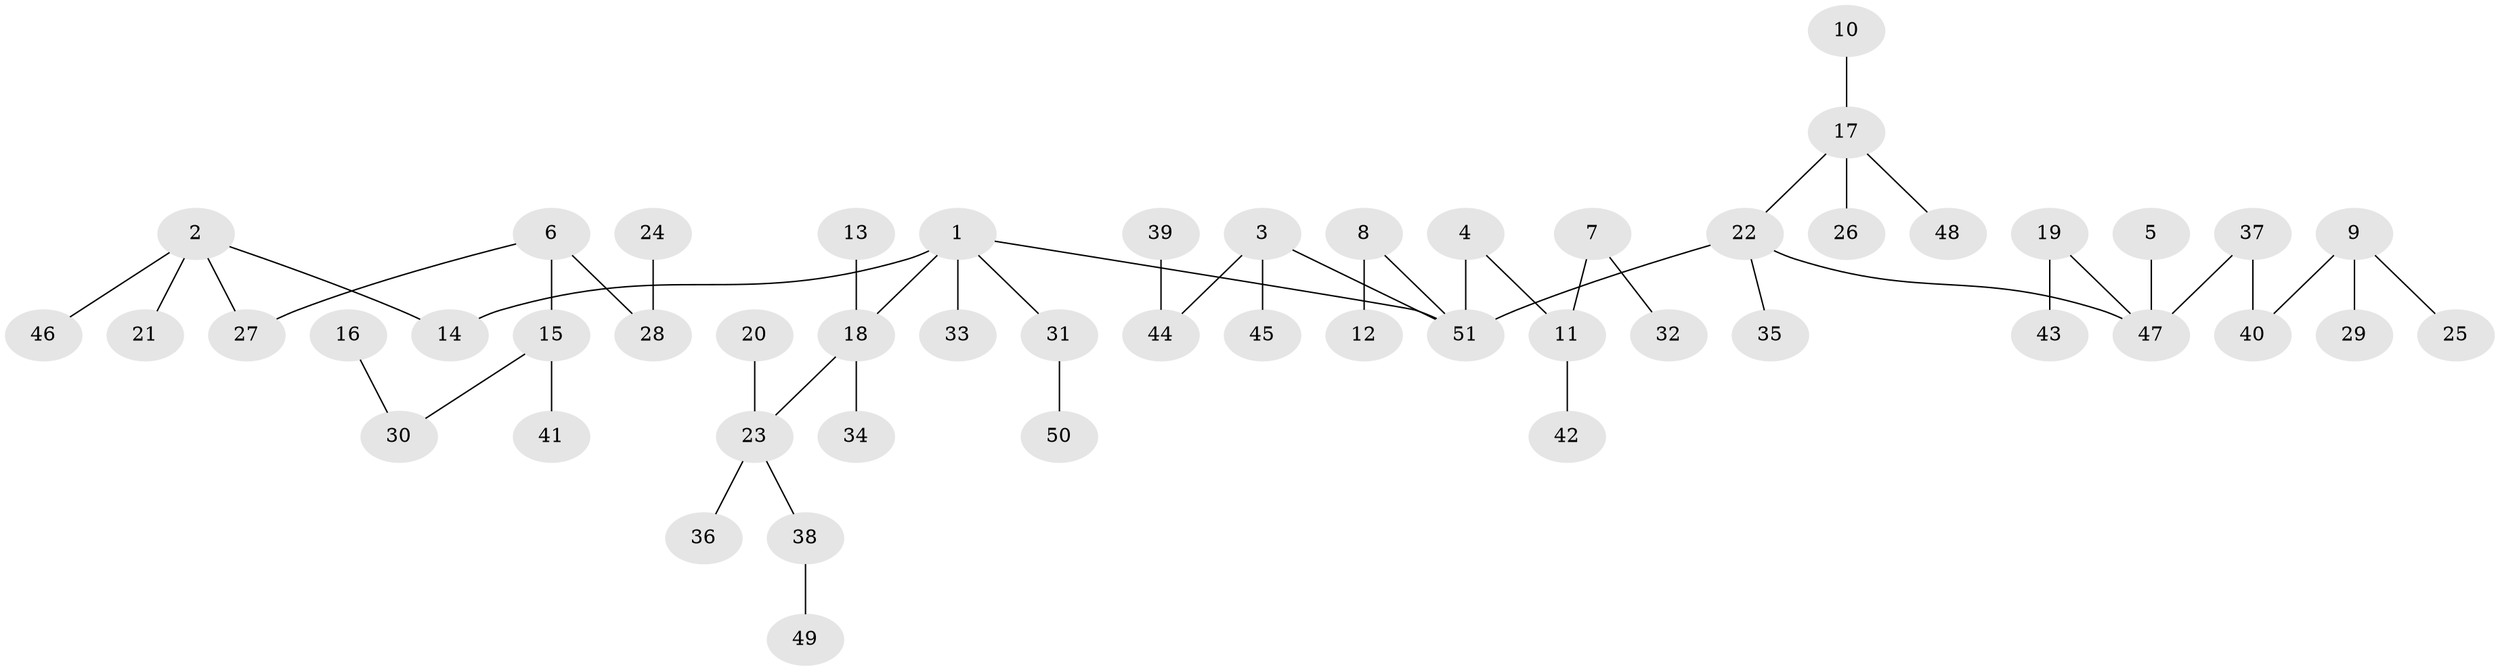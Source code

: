 // original degree distribution, {7: 0.00980392156862745, 5: 0.029411764705882353, 6: 0.029411764705882353, 3: 0.14705882352941177, 4: 0.049019607843137254, 2: 0.21568627450980393, 1: 0.5196078431372549}
// Generated by graph-tools (version 1.1) at 2025/02/03/09/25 03:02:19]
// undirected, 51 vertices, 50 edges
graph export_dot {
graph [start="1"]
  node [color=gray90,style=filled];
  1;
  2;
  3;
  4;
  5;
  6;
  7;
  8;
  9;
  10;
  11;
  12;
  13;
  14;
  15;
  16;
  17;
  18;
  19;
  20;
  21;
  22;
  23;
  24;
  25;
  26;
  27;
  28;
  29;
  30;
  31;
  32;
  33;
  34;
  35;
  36;
  37;
  38;
  39;
  40;
  41;
  42;
  43;
  44;
  45;
  46;
  47;
  48;
  49;
  50;
  51;
  1 -- 14 [weight=1.0];
  1 -- 18 [weight=1.0];
  1 -- 31 [weight=1.0];
  1 -- 33 [weight=1.0];
  1 -- 51 [weight=1.0];
  2 -- 14 [weight=1.0];
  2 -- 21 [weight=1.0];
  2 -- 27 [weight=1.0];
  2 -- 46 [weight=1.0];
  3 -- 44 [weight=1.0];
  3 -- 45 [weight=1.0];
  3 -- 51 [weight=1.0];
  4 -- 11 [weight=1.0];
  4 -- 51 [weight=1.0];
  5 -- 47 [weight=1.0];
  6 -- 15 [weight=1.0];
  6 -- 27 [weight=1.0];
  6 -- 28 [weight=1.0];
  7 -- 11 [weight=1.0];
  7 -- 32 [weight=1.0];
  8 -- 12 [weight=1.0];
  8 -- 51 [weight=1.0];
  9 -- 25 [weight=1.0];
  9 -- 29 [weight=1.0];
  9 -- 40 [weight=1.0];
  10 -- 17 [weight=1.0];
  11 -- 42 [weight=1.0];
  13 -- 18 [weight=1.0];
  15 -- 30 [weight=1.0];
  15 -- 41 [weight=1.0];
  16 -- 30 [weight=1.0];
  17 -- 22 [weight=1.0];
  17 -- 26 [weight=1.0];
  17 -- 48 [weight=1.0];
  18 -- 23 [weight=1.0];
  18 -- 34 [weight=1.0];
  19 -- 43 [weight=1.0];
  19 -- 47 [weight=1.0];
  20 -- 23 [weight=1.0];
  22 -- 35 [weight=1.0];
  22 -- 47 [weight=1.0];
  22 -- 51 [weight=1.0];
  23 -- 36 [weight=1.0];
  23 -- 38 [weight=1.0];
  24 -- 28 [weight=1.0];
  31 -- 50 [weight=1.0];
  37 -- 40 [weight=1.0];
  37 -- 47 [weight=1.0];
  38 -- 49 [weight=1.0];
  39 -- 44 [weight=1.0];
}
